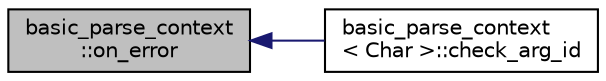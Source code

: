 digraph "basic_parse_context::on_error"
{
  edge [fontname="Helvetica",fontsize="10",labelfontname="Helvetica",labelfontsize="10"];
  node [fontname="Helvetica",fontsize="10",shape=record];
  rankdir="LR";
  Node1 [label="basic_parse_context\l::on_error",height=0.2,width=0.4,color="black", fillcolor="grey75", style="filled" fontcolor="black"];
  Node1 -> Node2 [dir="back",color="midnightblue",fontsize="10",style="solid",fontname="Helvetica"];
  Node2 [label="basic_parse_context\l\< Char \>::check_arg_id",height=0.2,width=0.4,color="black", fillcolor="white", style="filled",URL="$classbasic__parse__context.html#a17562843a84ff128340e4b64fa66911e"];
}
